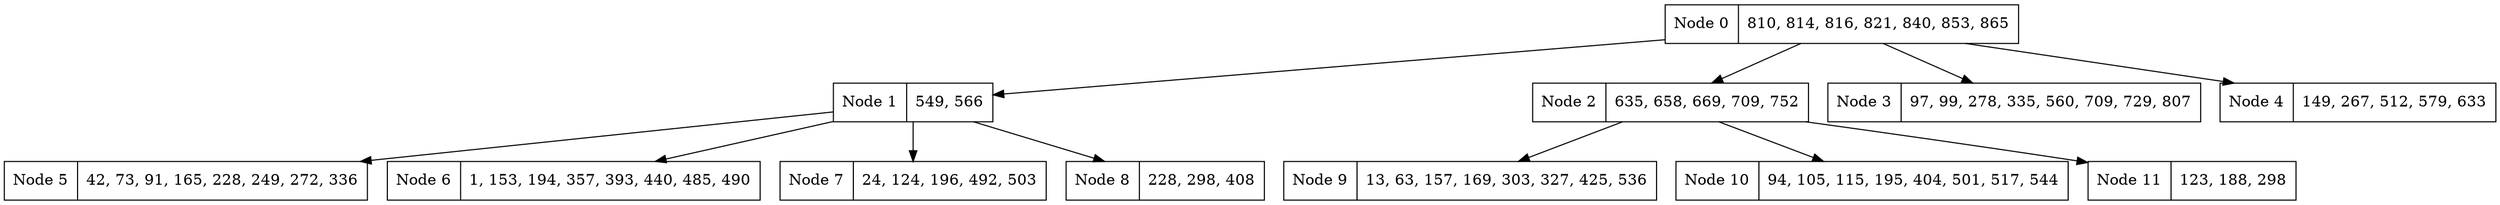 digraph H {
"0" [
  label = "Node 0 | 810, 814, 816, 821, 840, 853, 865 "
  shape="record"
];
"0" -> "1"
"1" [
  label = "Node 1 | 549, 566 "
  shape="record"
];
"1" -> "5"
"5" [
  label = "Node 5 | 42, 73, 91, 165, 228, 249, 272, 336 "
  shape="record"
];
"1" -> "6"
"6" [
  label = "Node 6 | 1, 153, 194, 357, 393, 440, 485, 490 "
  shape="record"
];
"1" -> "7"
"7" [
  label = "Node 7 | 24, 124, 196, 492, 503 "
  shape="record"
];
"1" -> "8"
"8" [
  label = "Node 8 | 228, 298, 408 "
  shape="record"
];
"0" -> "2"
"2" [
  label = "Node 2 | 635, 658, 669, 709, 752 "
  shape="record"
];
"2" -> "9"
"9" [
  label = "Node 9 | 13, 63, 157, 169, 303, 327, 425, 536 "
  shape="record"
];
"2" -> "10"
"10" [
  label = "Node 10 | 94, 105, 115, 195, 404, 501, 517, 544 "
  shape="record"
];
"2" -> "11"
"11" [
  label = "Node 11 | 123, 188, 298 "
  shape="record"
];
"0" -> "3"
"3" [
  label = "Node 3 | 97, 99, 278, 335, 560, 709, 729, 807 "
  shape="record"
];
"0" -> "4"
"4" [
  label = "Node 4 | 149, 267, 512, 579, 633 "
  shape="record"
];
}
